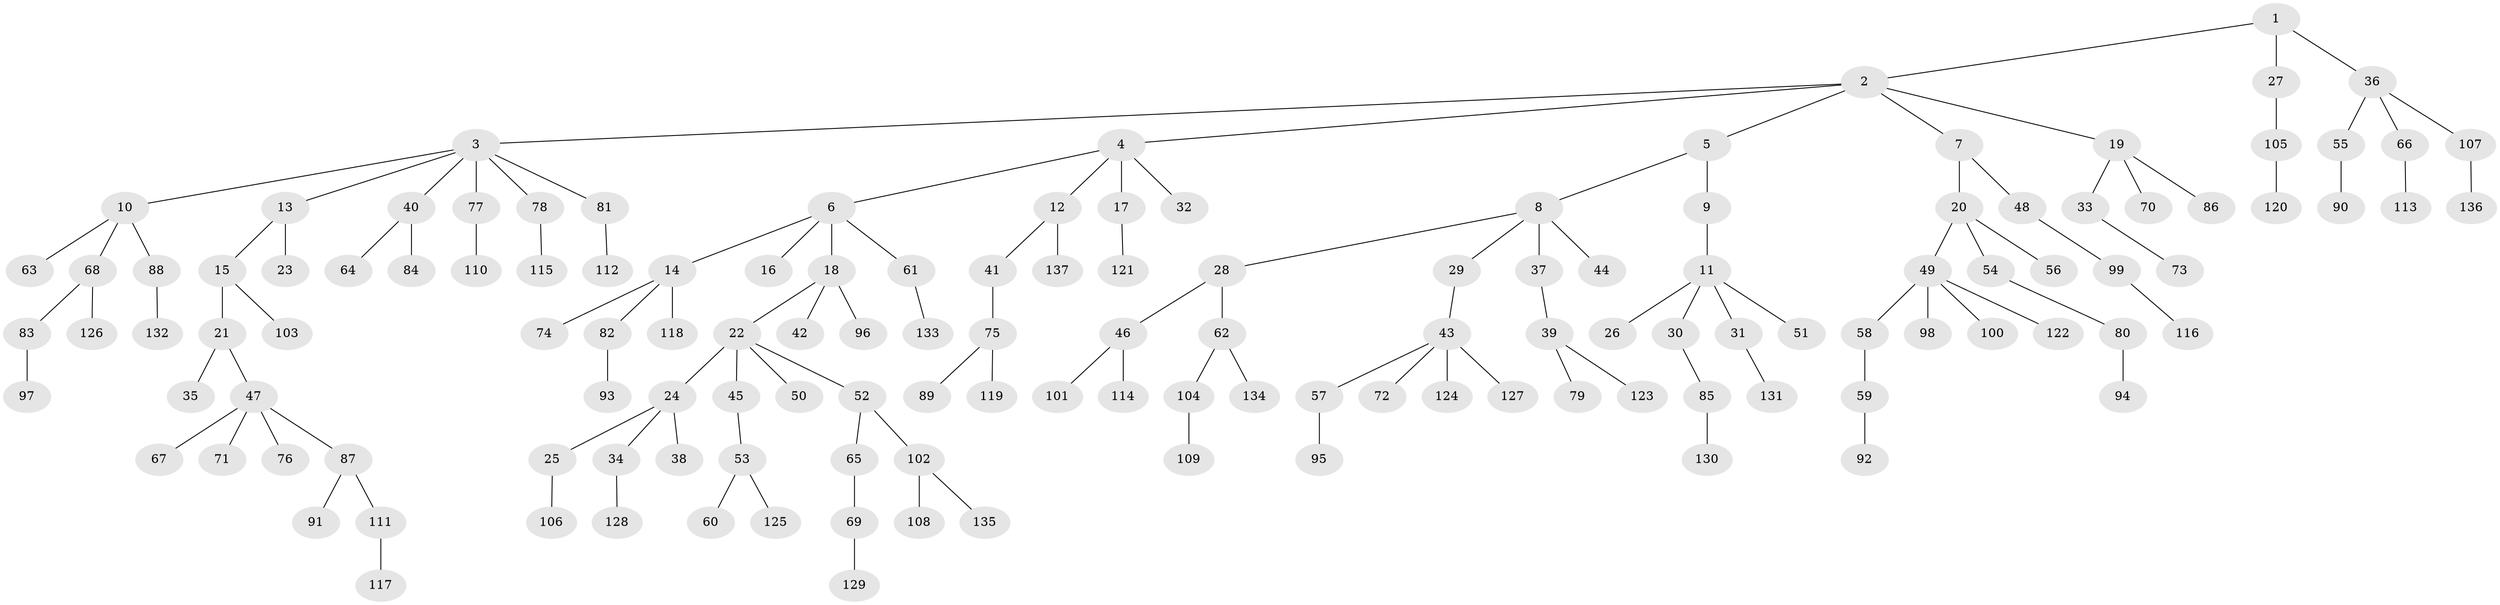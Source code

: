 // Generated by graph-tools (version 1.1) at 2025/02/03/09/25 03:02:29]
// undirected, 137 vertices, 136 edges
graph export_dot {
graph [start="1"]
  node [color=gray90,style=filled];
  1;
  2;
  3;
  4;
  5;
  6;
  7;
  8;
  9;
  10;
  11;
  12;
  13;
  14;
  15;
  16;
  17;
  18;
  19;
  20;
  21;
  22;
  23;
  24;
  25;
  26;
  27;
  28;
  29;
  30;
  31;
  32;
  33;
  34;
  35;
  36;
  37;
  38;
  39;
  40;
  41;
  42;
  43;
  44;
  45;
  46;
  47;
  48;
  49;
  50;
  51;
  52;
  53;
  54;
  55;
  56;
  57;
  58;
  59;
  60;
  61;
  62;
  63;
  64;
  65;
  66;
  67;
  68;
  69;
  70;
  71;
  72;
  73;
  74;
  75;
  76;
  77;
  78;
  79;
  80;
  81;
  82;
  83;
  84;
  85;
  86;
  87;
  88;
  89;
  90;
  91;
  92;
  93;
  94;
  95;
  96;
  97;
  98;
  99;
  100;
  101;
  102;
  103;
  104;
  105;
  106;
  107;
  108;
  109;
  110;
  111;
  112;
  113;
  114;
  115;
  116;
  117;
  118;
  119;
  120;
  121;
  122;
  123;
  124;
  125;
  126;
  127;
  128;
  129;
  130;
  131;
  132;
  133;
  134;
  135;
  136;
  137;
  1 -- 2;
  1 -- 27;
  1 -- 36;
  2 -- 3;
  2 -- 4;
  2 -- 5;
  2 -- 7;
  2 -- 19;
  3 -- 10;
  3 -- 13;
  3 -- 40;
  3 -- 77;
  3 -- 78;
  3 -- 81;
  4 -- 6;
  4 -- 12;
  4 -- 17;
  4 -- 32;
  5 -- 8;
  5 -- 9;
  6 -- 14;
  6 -- 16;
  6 -- 18;
  6 -- 61;
  7 -- 20;
  7 -- 48;
  8 -- 28;
  8 -- 29;
  8 -- 37;
  8 -- 44;
  9 -- 11;
  10 -- 63;
  10 -- 68;
  10 -- 88;
  11 -- 26;
  11 -- 30;
  11 -- 31;
  11 -- 51;
  12 -- 41;
  12 -- 137;
  13 -- 15;
  13 -- 23;
  14 -- 74;
  14 -- 82;
  14 -- 118;
  15 -- 21;
  15 -- 103;
  17 -- 121;
  18 -- 22;
  18 -- 42;
  18 -- 96;
  19 -- 33;
  19 -- 70;
  19 -- 86;
  20 -- 49;
  20 -- 54;
  20 -- 56;
  21 -- 35;
  21 -- 47;
  22 -- 24;
  22 -- 45;
  22 -- 50;
  22 -- 52;
  24 -- 25;
  24 -- 34;
  24 -- 38;
  25 -- 106;
  27 -- 105;
  28 -- 46;
  28 -- 62;
  29 -- 43;
  30 -- 85;
  31 -- 131;
  33 -- 73;
  34 -- 128;
  36 -- 55;
  36 -- 66;
  36 -- 107;
  37 -- 39;
  39 -- 79;
  39 -- 123;
  40 -- 64;
  40 -- 84;
  41 -- 75;
  43 -- 57;
  43 -- 72;
  43 -- 124;
  43 -- 127;
  45 -- 53;
  46 -- 101;
  46 -- 114;
  47 -- 67;
  47 -- 71;
  47 -- 76;
  47 -- 87;
  48 -- 99;
  49 -- 58;
  49 -- 98;
  49 -- 100;
  49 -- 122;
  52 -- 65;
  52 -- 102;
  53 -- 60;
  53 -- 125;
  54 -- 80;
  55 -- 90;
  57 -- 95;
  58 -- 59;
  59 -- 92;
  61 -- 133;
  62 -- 104;
  62 -- 134;
  65 -- 69;
  66 -- 113;
  68 -- 83;
  68 -- 126;
  69 -- 129;
  75 -- 89;
  75 -- 119;
  77 -- 110;
  78 -- 115;
  80 -- 94;
  81 -- 112;
  82 -- 93;
  83 -- 97;
  85 -- 130;
  87 -- 91;
  87 -- 111;
  88 -- 132;
  99 -- 116;
  102 -- 108;
  102 -- 135;
  104 -- 109;
  105 -- 120;
  107 -- 136;
  111 -- 117;
}
